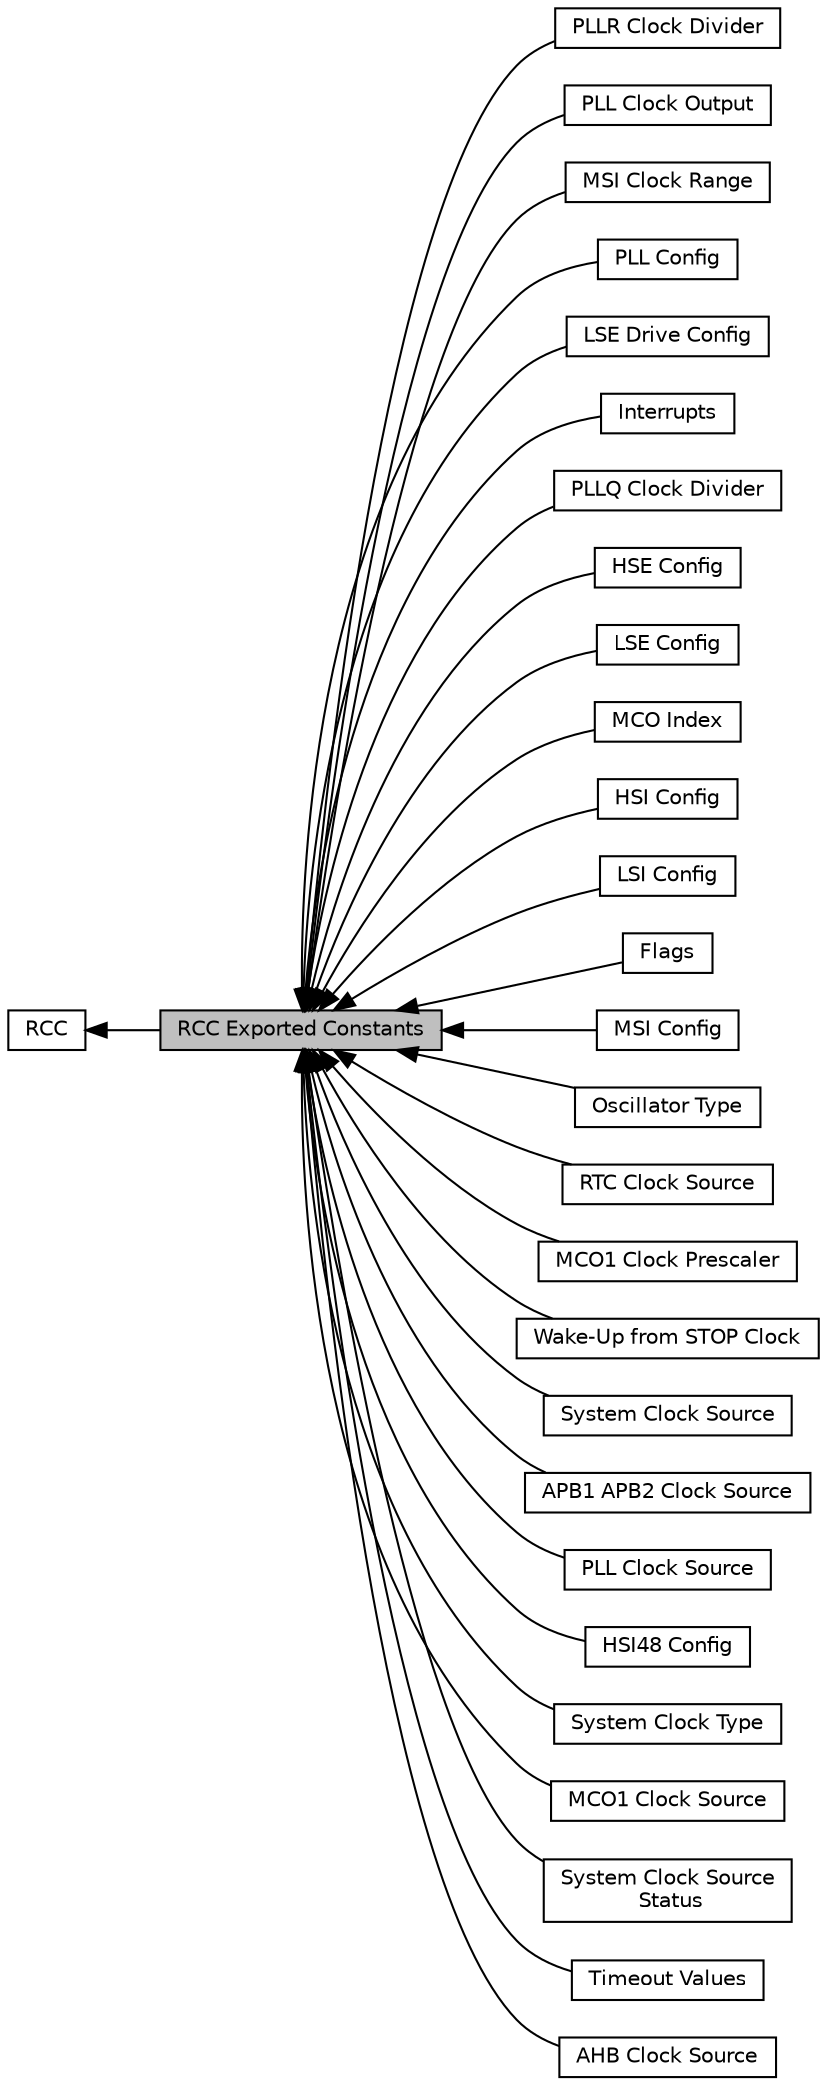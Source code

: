 digraph "RCC Exported Constants"
{
  edge [fontname="Helvetica",fontsize="10",labelfontname="Helvetica",labelfontsize="10"];
  node [fontname="Helvetica",fontsize="10",shape=box];
  rankdir=LR;
  Node13 [label="PLLR Clock Divider",height=0.2,width=0.4,color="black", fillcolor="white", style="filled",URL="$group___r_c_c___p_l_l_r___clock___divider.html",tooltip=" "];
  Node15 [label="PLL Clock Output",height=0.2,width=0.4,color="black", fillcolor="white", style="filled",URL="$group___r_c_c___p_l_l___clock___output.html",tooltip=" "];
  Node16 [label="MSI Clock Range",height=0.2,width=0.4,color="black", fillcolor="white", style="filled",URL="$group___r_c_c___m_s_i___clock___range.html",tooltip=" "];
  Node11 [label="PLL Config",height=0.2,width=0.4,color="black", fillcolor="white", style="filled",URL="$group___r_c_c___p_l_l___config.html",tooltip=" "];
  Node28 [label="LSE Drive Config",height=0.2,width=0.4,color="black", fillcolor="white", style="filled",URL="$group___r_c_c___l_s_e_drive___config.html",tooltip=" "];
  Node26 [label="Interrupts",height=0.2,width=0.4,color="black", fillcolor="white", style="filled",URL="$group___r_c_c___interrupt.html",tooltip=" "];
  Node12 [label="PLLQ Clock Divider",height=0.2,width=0.4,color="black", fillcolor="white", style="filled",URL="$group___r_c_c___p_l_l_q___clock___divider.html",tooltip=" "];
  Node5 [label="HSE Config",height=0.2,width=0.4,color="black", fillcolor="white", style="filled",URL="$group___r_c_c___h_s_e___config.html",tooltip=" "];
  Node6 [label="LSE Config",height=0.2,width=0.4,color="black", fillcolor="white", style="filled",URL="$group___r_c_c___l_s_e___config.html",tooltip=" "];
  Node23 [label="MCO Index",height=0.2,width=0.4,color="black", fillcolor="white", style="filled",URL="$group___r_c_c___m_c_o___index.html",tooltip=" "];
  Node7 [label="HSI Config",height=0.2,width=0.4,color="black", fillcolor="white", style="filled",URL="$group___r_c_c___h_s_i___config.html",tooltip=" "];
  Node8 [label="LSI Config",height=0.2,width=0.4,color="black", fillcolor="white", style="filled",URL="$group___r_c_c___l_s_i___config.html",tooltip=" "];
  Node27 [label="Flags",height=0.2,width=0.4,color="black", fillcolor="white", style="filled",URL="$group___r_c_c___flag.html",tooltip="Elements values convention: XXXYYYYYb."];
  Node9 [label="MSI Config",height=0.2,width=0.4,color="black", fillcolor="white", style="filled",URL="$group___r_c_c___m_s_i___config.html",tooltip=" "];
  Node4 [label="Oscillator Type",height=0.2,width=0.4,color="black", fillcolor="white", style="filled",URL="$group___r_c_c___oscillator___type.html",tooltip=" "];
  Node22 [label="RTC Clock Source",height=0.2,width=0.4,color="black", fillcolor="white", style="filled",URL="$group___r_c_c___r_t_c___clock___source.html",tooltip=" "];
  Node25 [label="MCO1 Clock Prescaler",height=0.2,width=0.4,color="black", fillcolor="white", style="filled",URL="$group___r_c_c___m_c_ox___clock___prescaler.html",tooltip=" "];
  Node29 [label="Wake-Up from STOP Clock",height=0.2,width=0.4,color="black", fillcolor="white", style="filled",URL="$group___r_c_c___stop___wake_up_clock.html",tooltip=" "];
  Node18 [label="System Clock Source",height=0.2,width=0.4,color="black", fillcolor="white", style="filled",URL="$group___r_c_c___system___clock___source.html",tooltip=" "];
  Node1 [label="RCC Exported Constants",height=0.2,width=0.4,color="black", fillcolor="grey75", style="filled", fontcolor="black",tooltip=" "];
  Node21 [label="APB1 APB2 Clock Source",height=0.2,width=0.4,color="black", fillcolor="white", style="filled",URL="$group___r_c_c___a_p_b1___a_p_b2___clock___source.html",tooltip=" "];
  Node14 [label="PLL Clock Source",height=0.2,width=0.4,color="black", fillcolor="white", style="filled",URL="$group___r_c_c___p_l_l___clock___source.html",tooltip=" "];
  Node10 [label="HSI48 Config",height=0.2,width=0.4,color="black", fillcolor="white", style="filled",URL="$group___r_c_c___h_s_i48___config.html",tooltip=" "];
  Node17 [label="System Clock Type",height=0.2,width=0.4,color="black", fillcolor="white", style="filled",URL="$group___r_c_c___system___clock___type.html",tooltip=" "];
  Node24 [label="MCO1 Clock Source",height=0.2,width=0.4,color="black", fillcolor="white", style="filled",URL="$group___r_c_c___m_c_o1___clock___source.html",tooltip=" "];
  Node19 [label="System Clock Source\l Status",height=0.2,width=0.4,color="black", fillcolor="white", style="filled",URL="$group___r_c_c___system___clock___source___status.html",tooltip=" "];
  Node3 [label="Timeout Values",height=0.2,width=0.4,color="black", fillcolor="white", style="filled",URL="$group___r_c_c___timeout___value.html",tooltip=" "];
  Node2 [label="RCC",height=0.2,width=0.4,color="black", fillcolor="white", style="filled",URL="$group___r_c_c.html",tooltip="RCC HAL module driver."];
  Node20 [label="AHB Clock Source",height=0.2,width=0.4,color="black", fillcolor="white", style="filled",URL="$group___r_c_c___a_h_b___clock___source.html",tooltip=" "];
  Node2->Node1 [shape=plaintext, dir="back", style="solid"];
  Node1->Node3 [shape=plaintext, dir="back", style="solid"];
  Node1->Node4 [shape=plaintext, dir="back", style="solid"];
  Node1->Node5 [shape=plaintext, dir="back", style="solid"];
  Node1->Node6 [shape=plaintext, dir="back", style="solid"];
  Node1->Node7 [shape=plaintext, dir="back", style="solid"];
  Node1->Node8 [shape=plaintext, dir="back", style="solid"];
  Node1->Node9 [shape=plaintext, dir="back", style="solid"];
  Node1->Node10 [shape=plaintext, dir="back", style="solid"];
  Node1->Node11 [shape=plaintext, dir="back", style="solid"];
  Node1->Node12 [shape=plaintext, dir="back", style="solid"];
  Node1->Node13 [shape=plaintext, dir="back", style="solid"];
  Node1->Node14 [shape=plaintext, dir="back", style="solid"];
  Node1->Node15 [shape=plaintext, dir="back", style="solid"];
  Node1->Node16 [shape=plaintext, dir="back", style="solid"];
  Node1->Node17 [shape=plaintext, dir="back", style="solid"];
  Node1->Node18 [shape=plaintext, dir="back", style="solid"];
  Node1->Node19 [shape=plaintext, dir="back", style="solid"];
  Node1->Node20 [shape=plaintext, dir="back", style="solid"];
  Node1->Node21 [shape=plaintext, dir="back", style="solid"];
  Node1->Node22 [shape=plaintext, dir="back", style="solid"];
  Node1->Node23 [shape=plaintext, dir="back", style="solid"];
  Node1->Node24 [shape=plaintext, dir="back", style="solid"];
  Node1->Node25 [shape=plaintext, dir="back", style="solid"];
  Node1->Node26 [shape=plaintext, dir="back", style="solid"];
  Node1->Node27 [shape=plaintext, dir="back", style="solid"];
  Node1->Node28 [shape=plaintext, dir="back", style="solid"];
  Node1->Node29 [shape=plaintext, dir="back", style="solid"];
}
